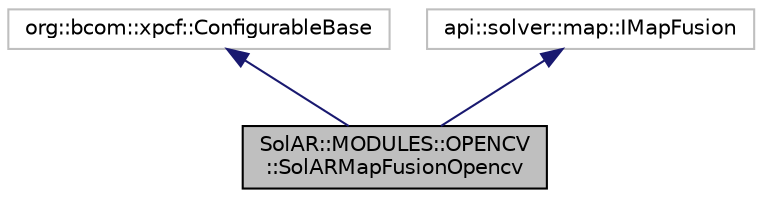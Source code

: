 digraph "SolAR::MODULES::OPENCV::SolARMapFusionOpencv"
{
 // LATEX_PDF_SIZE
  edge [fontname="Helvetica",fontsize="10",labelfontname="Helvetica",labelfontsize="10"];
  node [fontname="Helvetica",fontsize="10",shape=record];
  Node1 [label="SolAR::MODULES::OPENCV\l::SolARMapFusionOpencv",height=0.2,width=0.4,color="black", fillcolor="grey75", style="filled", fontcolor="black",tooltip="Merge local map or floating map in the global map. UUID: bc661909-0185-40a4-a5e6-e52280e7b338"];
  Node2 -> Node1 [dir="back",color="midnightblue",fontsize="10",style="solid",fontname="Helvetica"];
  Node2 [label="org::bcom::xpcf::ConfigurableBase",height=0.2,width=0.4,color="grey75", fillcolor="white", style="filled",tooltip=" "];
  Node3 -> Node1 [dir="back",color="midnightblue",fontsize="10",style="solid",fontname="Helvetica"];
  Node3 [label="api::solver::map::IMapFusion",height=0.2,width=0.4,color="grey75", fillcolor="white", style="filled",tooltip=" "];
}
